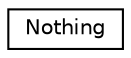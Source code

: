 digraph "Graphical Class Hierarchy"
{
 // LATEX_PDF_SIZE
  edge [fontname="Helvetica",fontsize="10",labelfontname="Helvetica",labelfontsize="10"];
  node [fontname="Helvetica",fontsize="10",shape=record];
  rankdir="LR";
  Node0 [label="Nothing",height=0.2,width=0.4,color="black", fillcolor="white", style="filled",URL="$structarm__gemm_1_1_nothing.xhtml",tooltip=" "];
}
